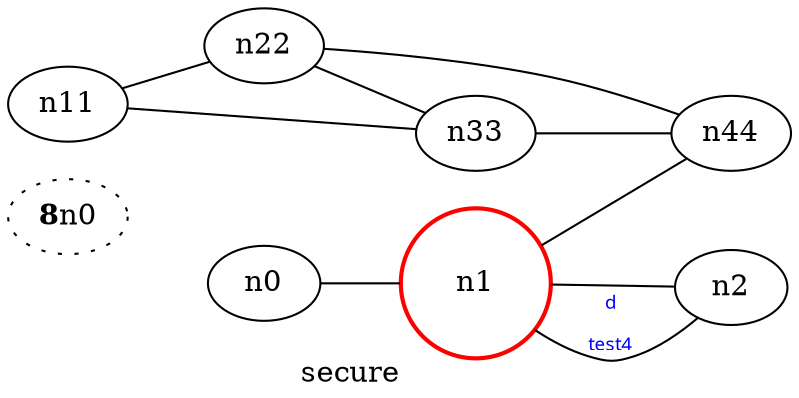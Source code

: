 graph test4 {
	rankdir=LR;
	fontcolor=blue; /* c0; c1; c340282366920938463463374607431768211456 -- c1 */
	𝟖n0 [style=dotted, fillcolor="#123456"]; // c2; c3; c1 -- c3
	n1 [height=1, width=1, color=red, style=filled];
	n1 [style=bold, xlabel="secure"];
	n0 -- n1 -- n2[﻿style=dashed];
	n1 -- n2 [fontname="comic sans", label="d\n\l\G", fontcolor=blue, fontsize=9];
	n11 -- n22;
	n11 -- n33;
	n1 -- n44;
	n22 -- n33;
	n22 -- n44;
	n33 -- n44;
}
